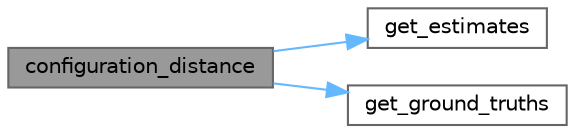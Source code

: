 digraph "configuration_distance"
{
 // LATEX_PDF_SIZE
  bgcolor="transparent";
  edge [fontname=Helvetica,fontsize=10,labelfontname=Helvetica,labelfontsize=10];
  node [fontname=Helvetica,fontsize=10,shape=box,height=0.2,width=0.4];
  rankdir="LR";
  Node1 [id="Node000001",label="configuration_distance",height=0.2,width=0.4,color="gray40", fillcolor="grey60", style="filled", fontcolor="black",tooltip=" "];
  Node1 -> Node2 [id="edge3_Node000001_Node000002",color="steelblue1",style="solid",tooltip=" "];
  Node2 [id="Node000002",label="get_estimates",height=0.2,width=0.4,color="grey40", fillcolor="white", style="filled",URL="$a00154.html#a8f5619c019f49f35f2c470e7c40af013",tooltip=" "];
  Node1 -> Node3 [id="edge4_Node000001_Node000003",color="steelblue1",style="solid",tooltip=" "];
  Node3 [id="Node000003",label="get_ground_truths",height=0.2,width=0.4,color="grey40", fillcolor="white", style="filled",URL="$a00154.html#aa0d2040d32ada937d1c5290044985240",tooltip=" "];
}
